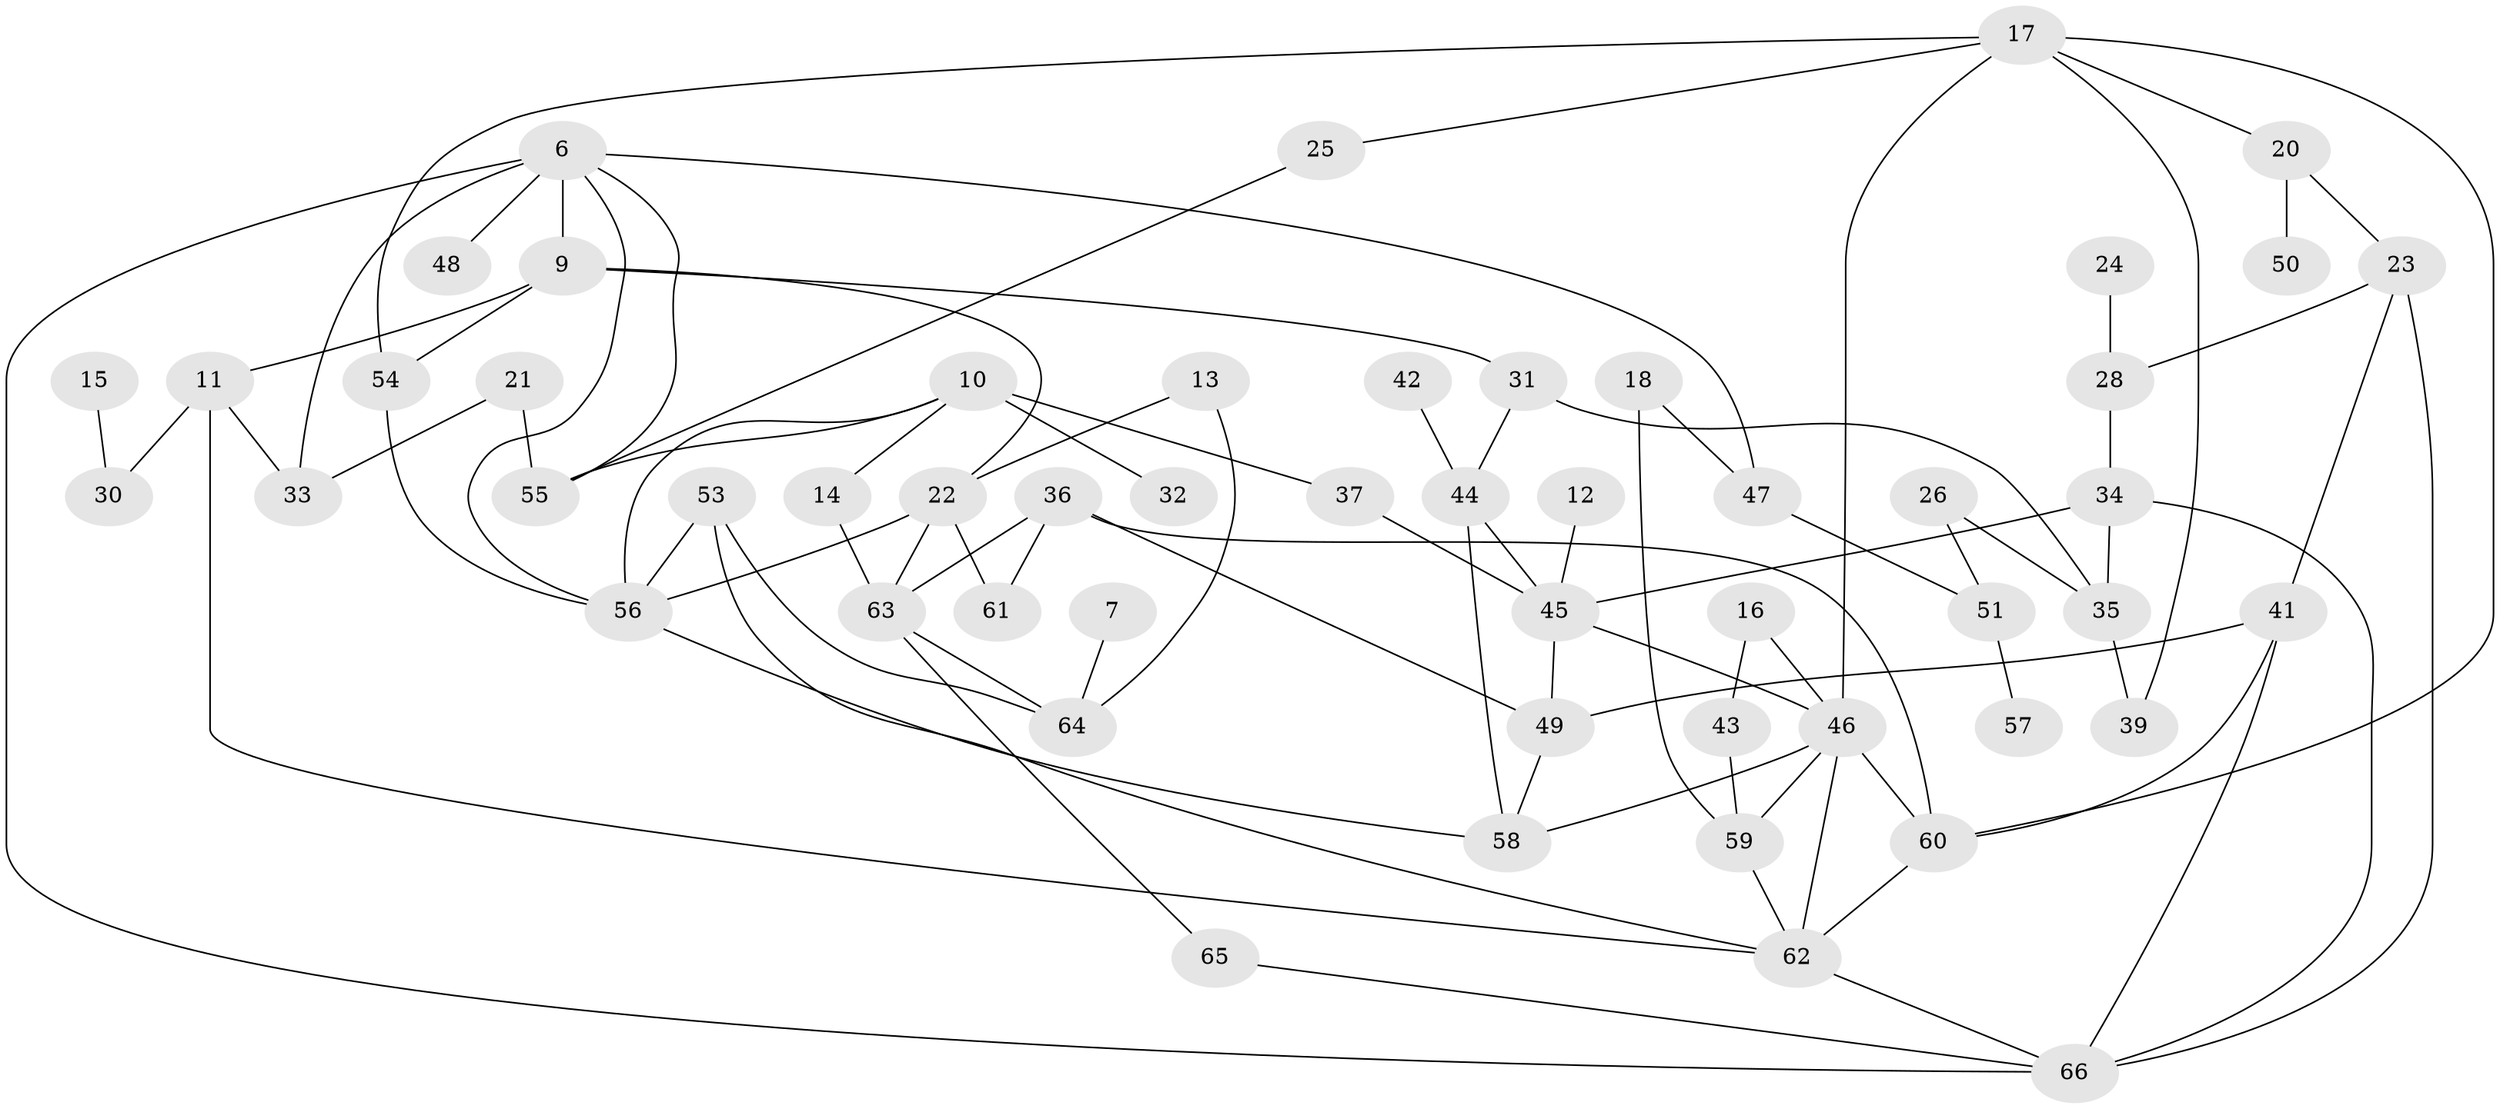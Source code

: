 // original degree distribution, {3: 0.12213740458015267, 0: 0.07633587786259542, 1: 0.20610687022900764, 2: 0.3435114503816794, 5: 0.08396946564885496, 6: 0.015267175572519083, 4: 0.15267175572519084}
// Generated by graph-tools (version 1.1) at 2025/00/03/09/25 03:00:48]
// undirected, 54 vertices, 88 edges
graph export_dot {
graph [start="1"]
  node [color=gray90,style=filled];
  6;
  7;
  9;
  10;
  11;
  12;
  13;
  14;
  15;
  16;
  17;
  18;
  20;
  21;
  22;
  23;
  24;
  25;
  26;
  28;
  30;
  31;
  32;
  33;
  34;
  35;
  36;
  37;
  39;
  41;
  42;
  43;
  44;
  45;
  46;
  47;
  48;
  49;
  50;
  51;
  53;
  54;
  55;
  56;
  57;
  58;
  59;
  60;
  61;
  62;
  63;
  64;
  65;
  66;
  6 -- 9 [weight=1.0];
  6 -- 33 [weight=1.0];
  6 -- 47 [weight=1.0];
  6 -- 48 [weight=1.0];
  6 -- 55 [weight=1.0];
  6 -- 56 [weight=1.0];
  6 -- 66 [weight=1.0];
  7 -- 64 [weight=1.0];
  9 -- 11 [weight=1.0];
  9 -- 22 [weight=1.0];
  9 -- 31 [weight=1.0];
  9 -- 54 [weight=1.0];
  10 -- 14 [weight=1.0];
  10 -- 32 [weight=1.0];
  10 -- 37 [weight=1.0];
  10 -- 55 [weight=1.0];
  10 -- 56 [weight=1.0];
  11 -- 30 [weight=1.0];
  11 -- 33 [weight=1.0];
  11 -- 62 [weight=1.0];
  12 -- 45 [weight=1.0];
  13 -- 22 [weight=1.0];
  13 -- 64 [weight=1.0];
  14 -- 63 [weight=1.0];
  15 -- 30 [weight=1.0];
  16 -- 43 [weight=1.0];
  16 -- 46 [weight=1.0];
  17 -- 20 [weight=1.0];
  17 -- 25 [weight=1.0];
  17 -- 39 [weight=1.0];
  17 -- 46 [weight=1.0];
  17 -- 54 [weight=1.0];
  17 -- 60 [weight=1.0];
  18 -- 47 [weight=1.0];
  18 -- 59 [weight=1.0];
  20 -- 23 [weight=1.0];
  20 -- 50 [weight=1.0];
  21 -- 33 [weight=1.0];
  21 -- 55 [weight=1.0];
  22 -- 56 [weight=1.0];
  22 -- 61 [weight=1.0];
  22 -- 63 [weight=1.0];
  23 -- 28 [weight=1.0];
  23 -- 41 [weight=1.0];
  23 -- 66 [weight=1.0];
  24 -- 28 [weight=1.0];
  25 -- 55 [weight=1.0];
  26 -- 35 [weight=1.0];
  26 -- 51 [weight=1.0];
  28 -- 34 [weight=1.0];
  31 -- 35 [weight=2.0];
  31 -- 44 [weight=1.0];
  34 -- 35 [weight=1.0];
  34 -- 45 [weight=1.0];
  34 -- 66 [weight=1.0];
  35 -- 39 [weight=1.0];
  36 -- 49 [weight=1.0];
  36 -- 60 [weight=1.0];
  36 -- 61 [weight=1.0];
  36 -- 63 [weight=1.0];
  37 -- 45 [weight=1.0];
  41 -- 49 [weight=1.0];
  41 -- 60 [weight=2.0];
  41 -- 66 [weight=1.0];
  42 -- 44 [weight=1.0];
  43 -- 59 [weight=1.0];
  44 -- 45 [weight=1.0];
  44 -- 58 [weight=1.0];
  45 -- 46 [weight=1.0];
  45 -- 49 [weight=1.0];
  46 -- 58 [weight=1.0];
  46 -- 59 [weight=1.0];
  46 -- 60 [weight=1.0];
  46 -- 62 [weight=1.0];
  47 -- 51 [weight=1.0];
  49 -- 58 [weight=1.0];
  51 -- 57 [weight=1.0];
  53 -- 56 [weight=1.0];
  53 -- 62 [weight=1.0];
  53 -- 64 [weight=1.0];
  54 -- 56 [weight=1.0];
  56 -- 58 [weight=1.0];
  59 -- 62 [weight=1.0];
  60 -- 62 [weight=1.0];
  62 -- 66 [weight=1.0];
  63 -- 64 [weight=1.0];
  63 -- 65 [weight=1.0];
  65 -- 66 [weight=1.0];
}
